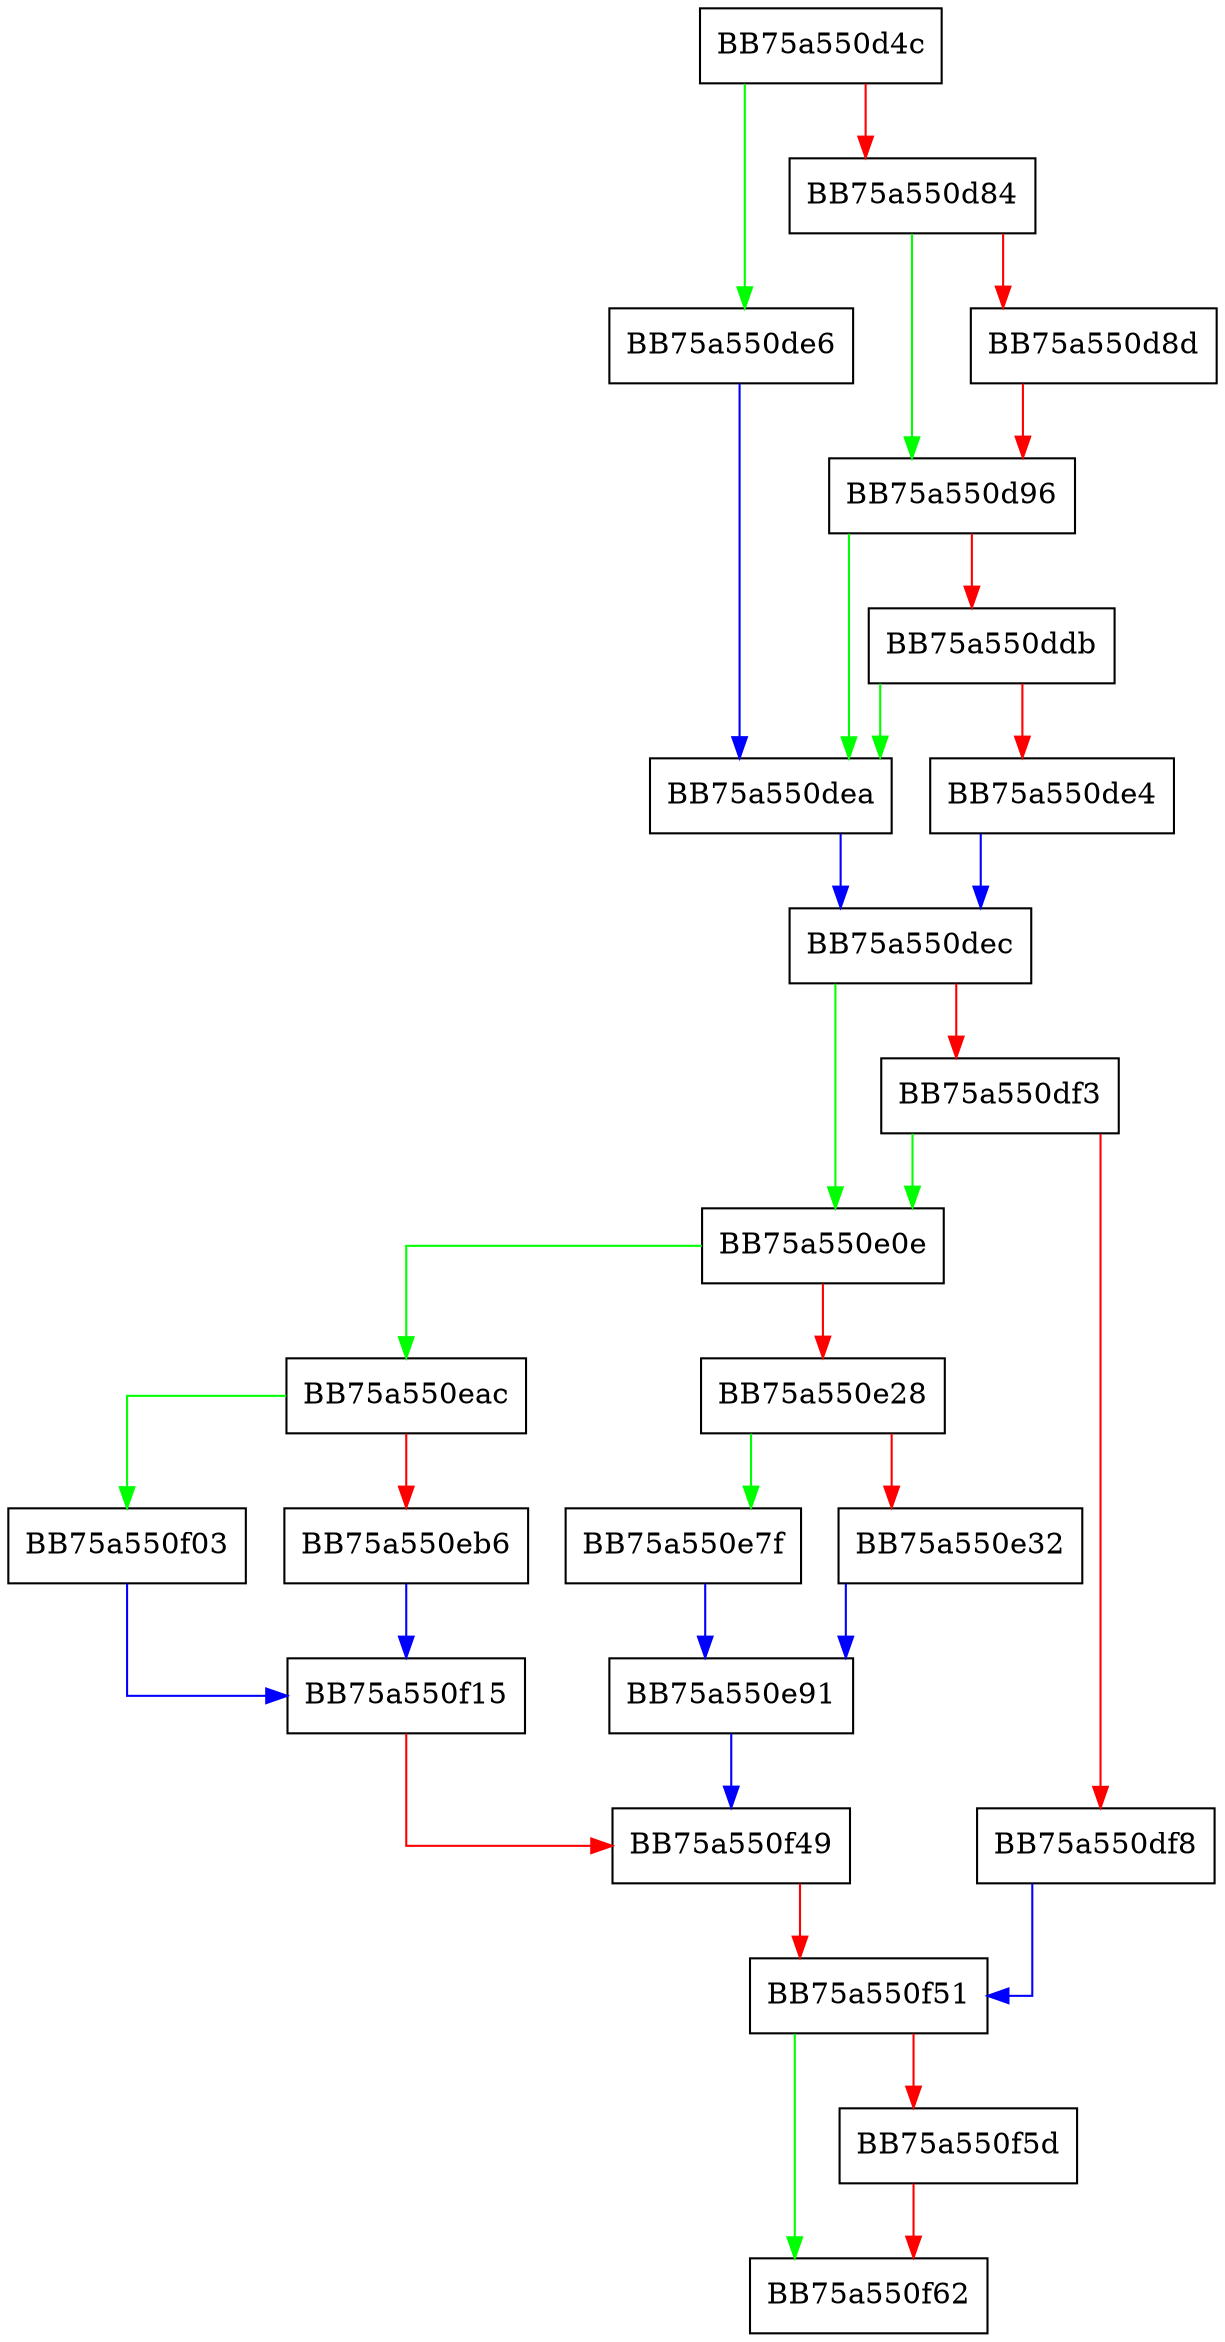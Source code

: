 digraph _tr_flush_block {
  node [shape="box"];
  graph [splines=ortho];
  BB75a550d4c -> BB75a550de6 [color="green"];
  BB75a550d4c -> BB75a550d84 [color="red"];
  BB75a550d84 -> BB75a550d96 [color="green"];
  BB75a550d84 -> BB75a550d8d [color="red"];
  BB75a550d8d -> BB75a550d96 [color="red"];
  BB75a550d96 -> BB75a550dea [color="green"];
  BB75a550d96 -> BB75a550ddb [color="red"];
  BB75a550ddb -> BB75a550dea [color="green"];
  BB75a550ddb -> BB75a550de4 [color="red"];
  BB75a550de4 -> BB75a550dec [color="blue"];
  BB75a550de6 -> BB75a550dea [color="blue"];
  BB75a550dea -> BB75a550dec [color="blue"];
  BB75a550dec -> BB75a550e0e [color="green"];
  BB75a550dec -> BB75a550df3 [color="red"];
  BB75a550df3 -> BB75a550e0e [color="green"];
  BB75a550df3 -> BB75a550df8 [color="red"];
  BB75a550df8 -> BB75a550f51 [color="blue"];
  BB75a550e0e -> BB75a550eac [color="green"];
  BB75a550e0e -> BB75a550e28 [color="red"];
  BB75a550e28 -> BB75a550e7f [color="green"];
  BB75a550e28 -> BB75a550e32 [color="red"];
  BB75a550e32 -> BB75a550e91 [color="blue"];
  BB75a550e7f -> BB75a550e91 [color="blue"];
  BB75a550e91 -> BB75a550f49 [color="blue"];
  BB75a550eac -> BB75a550f03 [color="green"];
  BB75a550eac -> BB75a550eb6 [color="red"];
  BB75a550eb6 -> BB75a550f15 [color="blue"];
  BB75a550f03 -> BB75a550f15 [color="blue"];
  BB75a550f15 -> BB75a550f49 [color="red"];
  BB75a550f49 -> BB75a550f51 [color="red"];
  BB75a550f51 -> BB75a550f62 [color="green"];
  BB75a550f51 -> BB75a550f5d [color="red"];
  BB75a550f5d -> BB75a550f62 [color="red"];
}